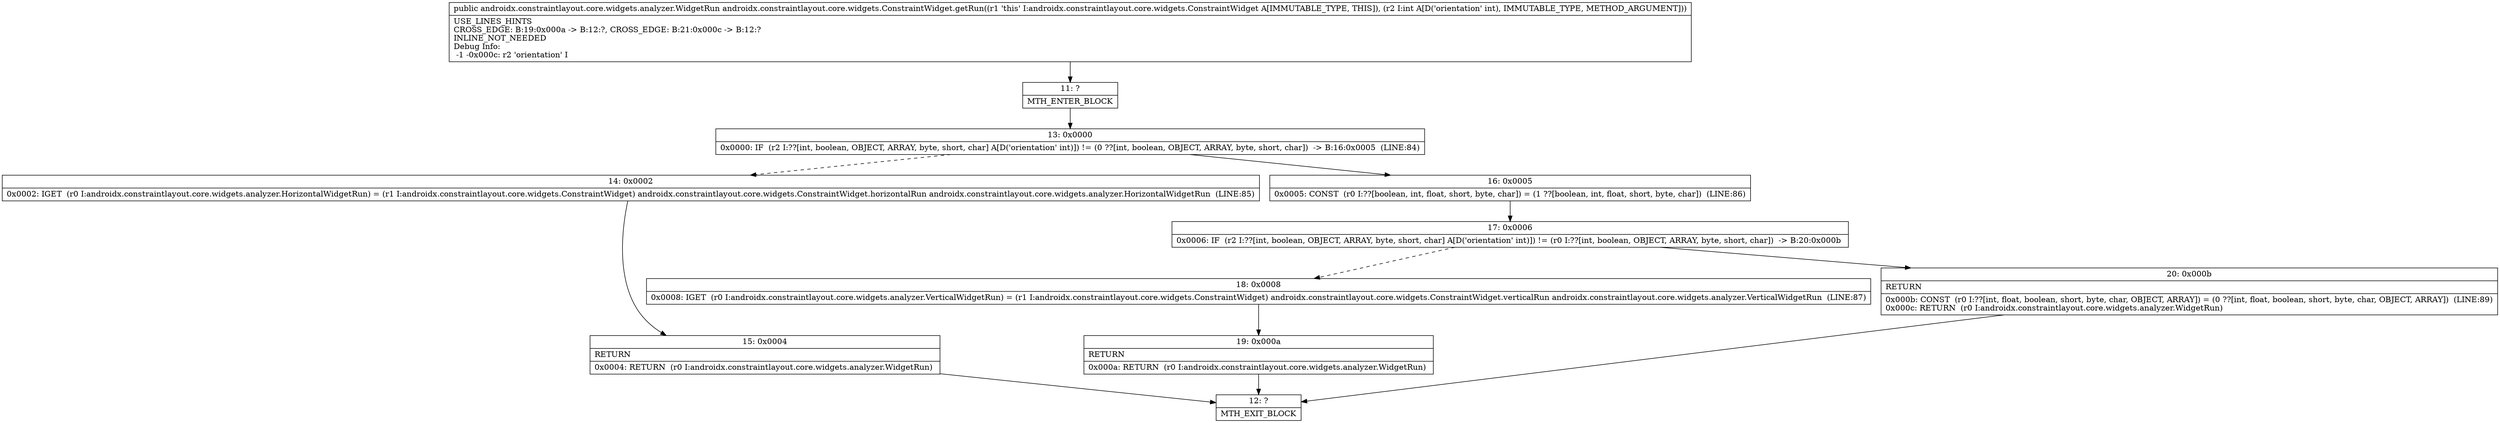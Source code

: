 digraph "CFG forandroidx.constraintlayout.core.widgets.ConstraintWidget.getRun(I)Landroidx\/constraintlayout\/core\/widgets\/analyzer\/WidgetRun;" {
Node_11 [shape=record,label="{11\:\ ?|MTH_ENTER_BLOCK\l}"];
Node_13 [shape=record,label="{13\:\ 0x0000|0x0000: IF  (r2 I:??[int, boolean, OBJECT, ARRAY, byte, short, char] A[D('orientation' int)]) != (0 ??[int, boolean, OBJECT, ARRAY, byte, short, char])  \-\> B:16:0x0005  (LINE:84)\l}"];
Node_14 [shape=record,label="{14\:\ 0x0002|0x0002: IGET  (r0 I:androidx.constraintlayout.core.widgets.analyzer.HorizontalWidgetRun) = (r1 I:androidx.constraintlayout.core.widgets.ConstraintWidget) androidx.constraintlayout.core.widgets.ConstraintWidget.horizontalRun androidx.constraintlayout.core.widgets.analyzer.HorizontalWidgetRun  (LINE:85)\l}"];
Node_15 [shape=record,label="{15\:\ 0x0004|RETURN\l|0x0004: RETURN  (r0 I:androidx.constraintlayout.core.widgets.analyzer.WidgetRun) \l}"];
Node_12 [shape=record,label="{12\:\ ?|MTH_EXIT_BLOCK\l}"];
Node_16 [shape=record,label="{16\:\ 0x0005|0x0005: CONST  (r0 I:??[boolean, int, float, short, byte, char]) = (1 ??[boolean, int, float, short, byte, char])  (LINE:86)\l}"];
Node_17 [shape=record,label="{17\:\ 0x0006|0x0006: IF  (r2 I:??[int, boolean, OBJECT, ARRAY, byte, short, char] A[D('orientation' int)]) != (r0 I:??[int, boolean, OBJECT, ARRAY, byte, short, char])  \-\> B:20:0x000b \l}"];
Node_18 [shape=record,label="{18\:\ 0x0008|0x0008: IGET  (r0 I:androidx.constraintlayout.core.widgets.analyzer.VerticalWidgetRun) = (r1 I:androidx.constraintlayout.core.widgets.ConstraintWidget) androidx.constraintlayout.core.widgets.ConstraintWidget.verticalRun androidx.constraintlayout.core.widgets.analyzer.VerticalWidgetRun  (LINE:87)\l}"];
Node_19 [shape=record,label="{19\:\ 0x000a|RETURN\l|0x000a: RETURN  (r0 I:androidx.constraintlayout.core.widgets.analyzer.WidgetRun) \l}"];
Node_20 [shape=record,label="{20\:\ 0x000b|RETURN\l|0x000b: CONST  (r0 I:??[int, float, boolean, short, byte, char, OBJECT, ARRAY]) = (0 ??[int, float, boolean, short, byte, char, OBJECT, ARRAY])  (LINE:89)\l0x000c: RETURN  (r0 I:androidx.constraintlayout.core.widgets.analyzer.WidgetRun) \l}"];
MethodNode[shape=record,label="{public androidx.constraintlayout.core.widgets.analyzer.WidgetRun androidx.constraintlayout.core.widgets.ConstraintWidget.getRun((r1 'this' I:androidx.constraintlayout.core.widgets.ConstraintWidget A[IMMUTABLE_TYPE, THIS]), (r2 I:int A[D('orientation' int), IMMUTABLE_TYPE, METHOD_ARGUMENT]))  | USE_LINES_HINTS\lCROSS_EDGE: B:19:0x000a \-\> B:12:?, CROSS_EDGE: B:21:0x000c \-\> B:12:?\lINLINE_NOT_NEEDED\lDebug Info:\l  \-1 \-0x000c: r2 'orientation' I\l}"];
MethodNode -> Node_11;Node_11 -> Node_13;
Node_13 -> Node_14[style=dashed];
Node_13 -> Node_16;
Node_14 -> Node_15;
Node_15 -> Node_12;
Node_16 -> Node_17;
Node_17 -> Node_18[style=dashed];
Node_17 -> Node_20;
Node_18 -> Node_19;
Node_19 -> Node_12;
Node_20 -> Node_12;
}

